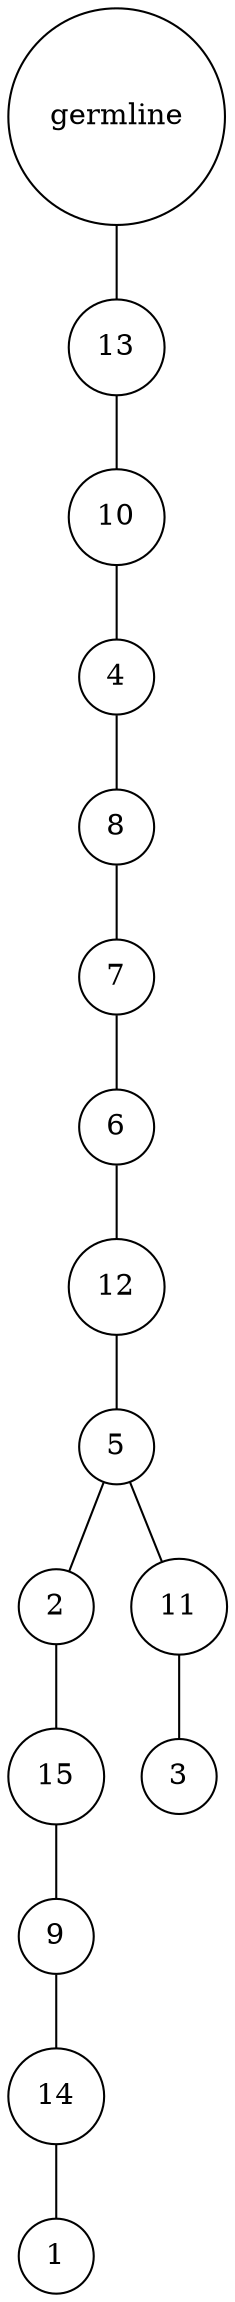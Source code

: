 graph {
	rankdir=UD;
	splines=line;
	node [shape=circle]
	"0x7fe1700dfe20" [label="germline"];
	"0x7fe1700dfe50" [label="13"];
	"0x7fe1700dfe20" -- "0x7fe1700dfe50" ;
	"0x7fe1700dfe80" [label="10"];
	"0x7fe1700dfe50" -- "0x7fe1700dfe80" ;
	"0x7fe1700dfeb0" [label="4"];
	"0x7fe1700dfe80" -- "0x7fe1700dfeb0" ;
	"0x7fe1700dfee0" [label="8"];
	"0x7fe1700dfeb0" -- "0x7fe1700dfee0" ;
	"0x7fe1700dff10" [label="7"];
	"0x7fe1700dfee0" -- "0x7fe1700dff10" ;
	"0x7fe1700dff40" [label="6"];
	"0x7fe1700dff10" -- "0x7fe1700dff40" ;
	"0x7fe1700dff70" [label="12"];
	"0x7fe1700dff40" -- "0x7fe1700dff70" ;
	"0x7fe1700dffa0" [label="5"];
	"0x7fe1700dff70" -- "0x7fe1700dffa0" ;
	"0x7fe1700dffd0" [label="2"];
	"0x7fe1700dffa0" -- "0x7fe1700dffd0" ;
	"0x7fe19ace9040" [label="15"];
	"0x7fe1700dffd0" -- "0x7fe19ace9040" ;
	"0x7fe19ace9070" [label="9"];
	"0x7fe19ace9040" -- "0x7fe19ace9070" ;
	"0x7fe19ace90a0" [label="14"];
	"0x7fe19ace9070" -- "0x7fe19ace90a0" ;
	"0x7fe19ace90d0" [label="1"];
	"0x7fe19ace90a0" -- "0x7fe19ace90d0" ;
	"0x7fe19ace9100" [label="11"];
	"0x7fe1700dffa0" -- "0x7fe19ace9100" ;
	"0x7fe19ace9130" [label="3"];
	"0x7fe19ace9100" -- "0x7fe19ace9130" ;
}
